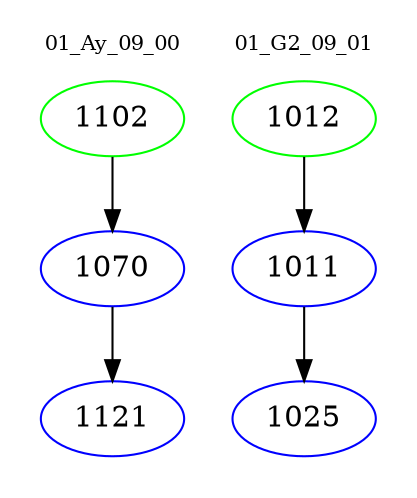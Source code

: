 digraph{
subgraph cluster_0 {
color = white
label = "01_Ay_09_00";
fontsize=10;
T0_1102 [label="1102", color="green"]
T0_1102 -> T0_1070 [color="black"]
T0_1070 [label="1070", color="blue"]
T0_1070 -> T0_1121 [color="black"]
T0_1121 [label="1121", color="blue"]
}
subgraph cluster_1 {
color = white
label = "01_G2_09_01";
fontsize=10;
T1_1012 [label="1012", color="green"]
T1_1012 -> T1_1011 [color="black"]
T1_1011 [label="1011", color="blue"]
T1_1011 -> T1_1025 [color="black"]
T1_1025 [label="1025", color="blue"]
}
}
